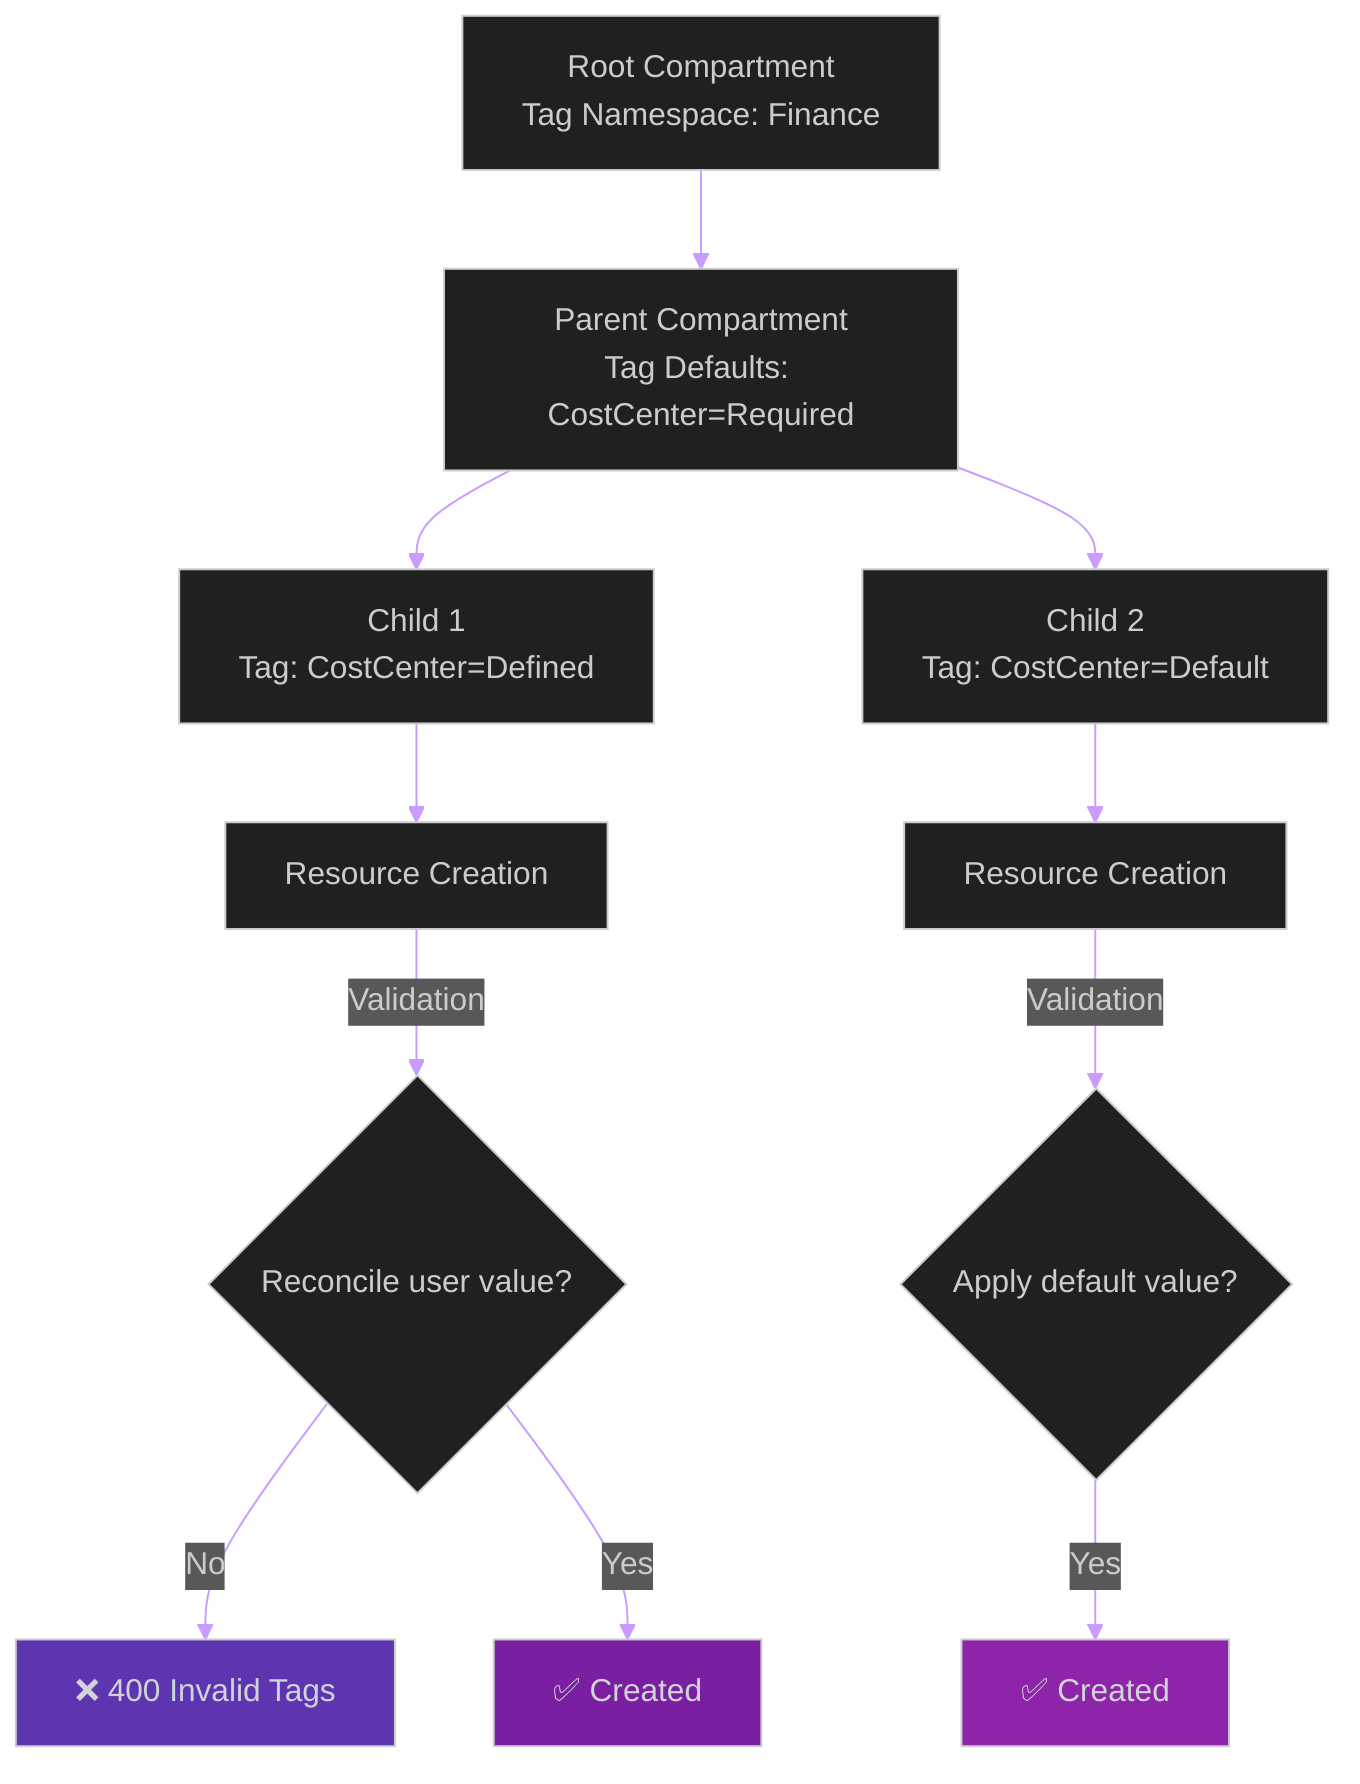 %%{init: {
  "theme": "dark",
  "themeVariables": {
    "background": "#1a102a",
    "primaryTextColor": "#d0d3d8",
    "lineColor": "#c99cff"
  },
  "themeCSS": "text, tspan { fill: #d0d3d8 !important; }"
}}%%
graph TD
    ROOT[Root Compartment<br/>Tag Namespace: Finance] --> PARENT[Parent Compartment<br/>Tag Defaults: CostCenter=Required]
    PARENT --> CHILD1[Child 1<br/>Tag: CostCenter=Defined]
    PARENT --> CHILD2[Child 2<br/>Tag: CostCenter=Default]

    CHILD1 --> RES1[Resource Creation]
    CHILD2 --> RES2[Resource Creation]
    RES1 -->|Validation| CHECK1{Reconcile user value?}
    RES2 -->|Validation| CHECK2{Apply default value?}
    CHECK1 -->|No| FAIL1[❌ 400 Invalid Tags]
    CHECK1 -->|Yes| SUCCESS1[✅ Created]
    CHECK2 -->|Yes| SUCCESS2[✅ Created]

    style FAIL1 fill:#5e35b1,color:#d0d3d8
    style SUCCESS1 fill:#7b1fa2,color:#d0d3d8
    style SUCCESS2 fill:#8e24aa,color:#d0d3d8